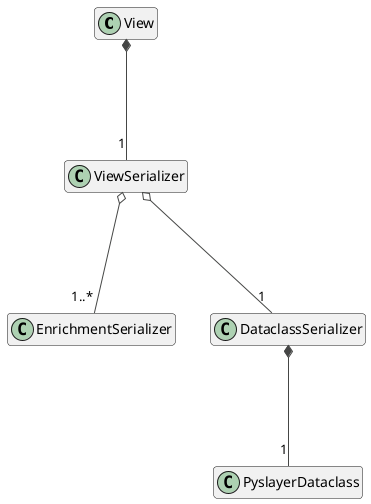 @startuml
!theme vibrant
hide members
View *--- "1" ViewSerializer
ViewSerializer o--- "1..*" EnrichmentSerializer
ViewSerializer o--- "1" DataclassSerializer
DataclassSerializer *--- "1" PyslayerDataclass
@enduml
